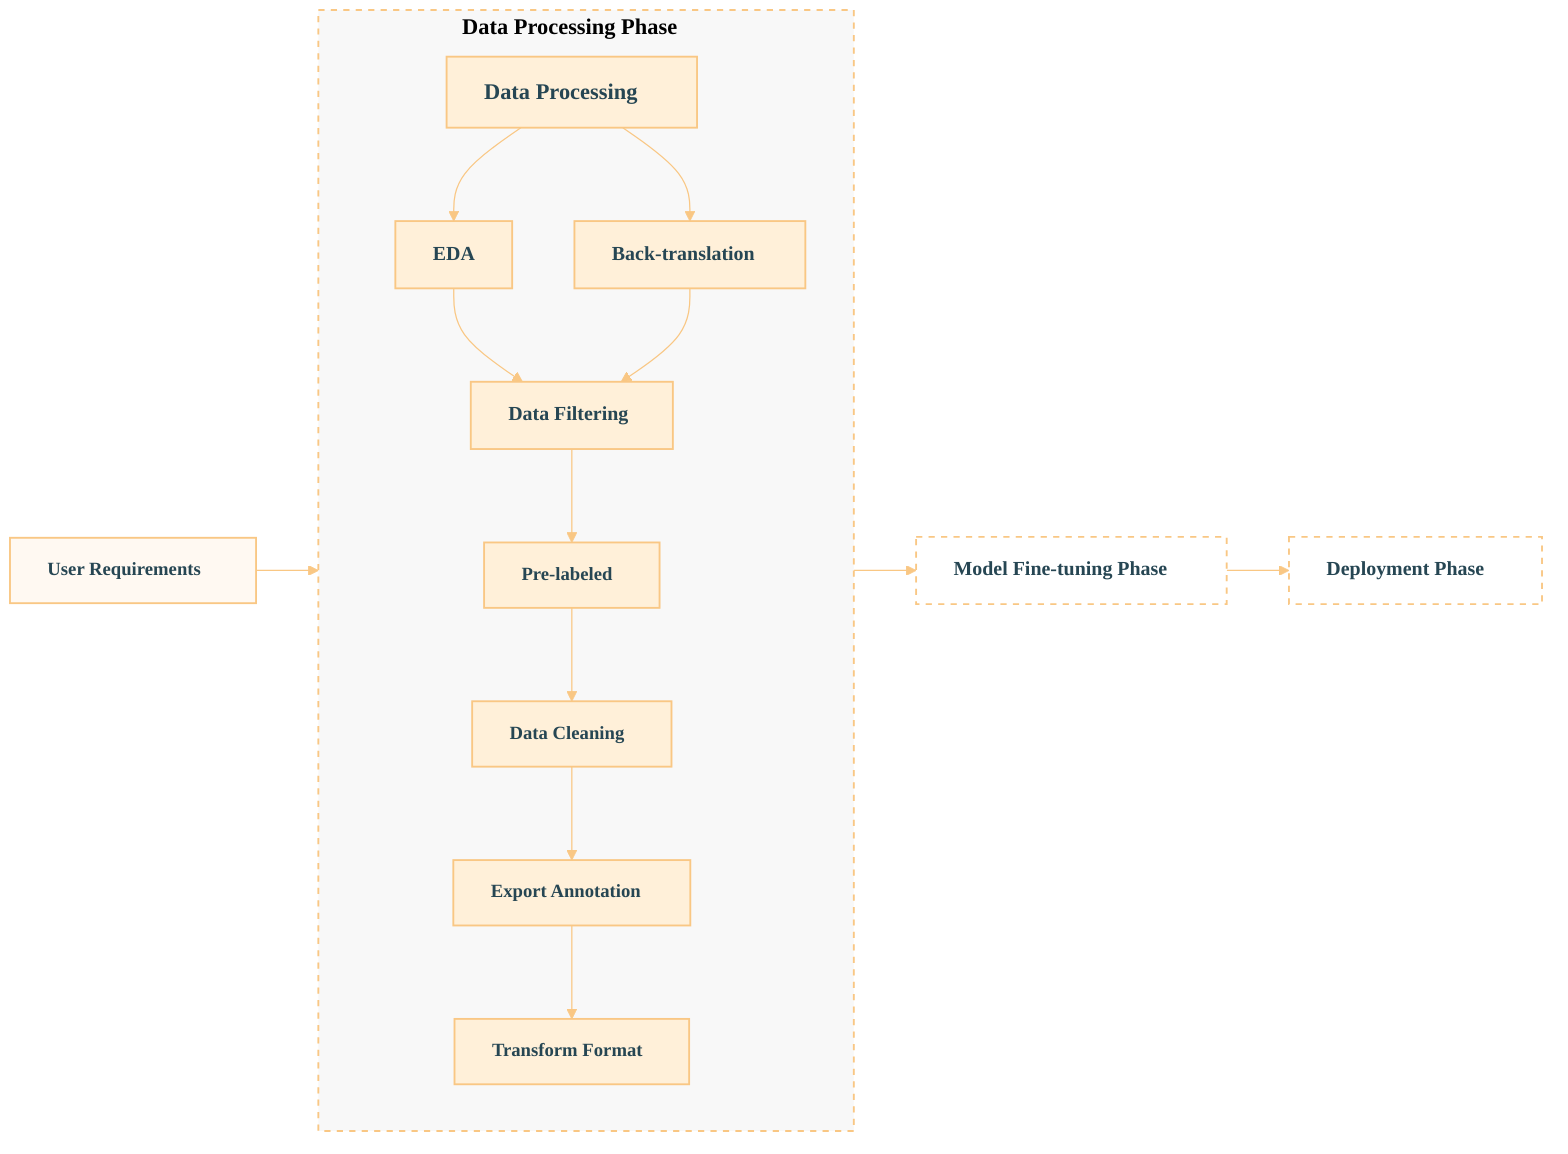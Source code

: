 %%{init: {
  'theme': 'base',
  'themeVariables': {
    'primaryColor': '#ffffff',
    'primaryTextColor': '#264653',
    'primaryBorderColor': '#f9c784',
    'lineColor': '#f9c784',
    'clusterBkg': '#f8f8f8',
    'clusterBorder': 'transparent',
    'fontFamily': 'Arial, Helvetica, sans-serif',
    'flowchart': {
      'nodeSpacing': 30,
      'rankSpacing': 40
    }
  }
}}%%
flowchart LR
  UserReq["User Requirements"] --> DataPhase
  
  subgraph DataPhase["Data Processing Phase"]
    direction TB
    DataProc["Data Processing"]
    %% First row of Phase 1
    EDA["EDA"] & BackTrans["Back-translation"]
    DataFilter["Data Filtering"]
    %% Second row of Phase 1
    PreLabel["Pre-labeled"]
    DataClean["Data Cleaning"]
    ExportAnno["Export Annotation"]
    Transform["Transform Format"]
    %% Connect first row
    DataProc --> EDA
    DataProc --> BackTrans
    EDA --> DataFilter
    BackTrans --> DataFilter
    %% Connect to second row
    DataFilter --> PreLabel
    %% Connect second row sequentially
    PreLabel --> DataClean
    DataClean --> ExportAnno
    ExportAnno --> Transform
  end
  
  DataPhase --> ModelPhase["Model Fine-tuning Phase"]
  ModelPhase --> DeployPhase["Deployment Phase"]
  
  %% 全局居中样式
  classDef default fill:#ffffff,stroke:#f9c784,stroke-width:1.5px,font-size:14px,text-align:center,font-weight:bold
  classDef titleNode font-size:18px,font-weight:bold,text-align:center
  
  %% 阶段容器样式
  classDef dashed stroke:#f9c784,stroke-dasharray: 5 5,stroke-width:1.5px,fill:#f8f8f8,text-align:center,font-size:18px,font-weight:bold
  classDef otherDashed stroke:#f9c784,stroke-dasharray: 5 5,stroke-width:1.5px,fill:transparent,text-align:center,font-weight:bold
  
  %% 节点尺寸优化
  classDef highlight fill:#FFF0D9,stroke:#f9c784,stroke-width:1.5px,color:#264653,min-width:140px,min-height:50px,text-align:center,font-weight:bold
  classDef row1Node min-width:160px,min-height:60px,font-size:16px,font-weight:bold,text-align:center
  classDef row2Node min-width:140px,min-height:50px,font-size:15px,text-align:center,font-weight:bold
  
  %% 应用样式
  class DataPhase dashed
  class ModelPhase,DeployPhase otherDashed
  class DataProc,EDA,BackTrans,DataFilter,PreLabel,DataClean,ExportAnno,Transform highlight
  class EDA,BackTrans,DataFilter row1Node
  class PreLabel,DataClean,ExportAnno,Transform row2Node
  class ModelPhase,DeployPhase phaseOnly
  class UserReq userReq
  class DataProc titleNode
  
  %% 特殊样式
  classDef userReq fill:#FFF9F2,stroke:#f9c784,stroke-width:1.5px,font-size:15px,font-weight:bold,text-align:center,min-width:180px
  classDef phaseOnly fill:#ffffff,stroke:#f9c784,stroke-width:1.5px,font-size:16px,text-align:center,min-width:200px,font-weight:bold